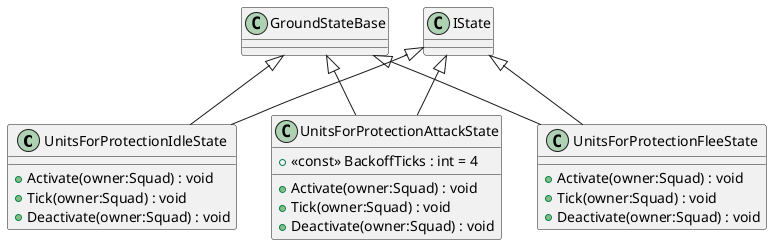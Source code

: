 @startuml
class UnitsForProtectionIdleState {
    + Activate(owner:Squad) : void
    + Tick(owner:Squad) : void
    + Deactivate(owner:Squad) : void
}
class UnitsForProtectionAttackState {
    + <<const>> BackoffTicks : int = 4
    + Activate(owner:Squad) : void
    + Tick(owner:Squad) : void
    + Deactivate(owner:Squad) : void
}
class UnitsForProtectionFleeState {
    + Activate(owner:Squad) : void
    + Tick(owner:Squad) : void
    + Deactivate(owner:Squad) : void
}
GroundStateBase <|-- UnitsForProtectionIdleState
IState <|-- UnitsForProtectionIdleState
GroundStateBase <|-- UnitsForProtectionAttackState
IState <|-- UnitsForProtectionAttackState
GroundStateBase <|-- UnitsForProtectionFleeState
IState <|-- UnitsForProtectionFleeState
@enduml
